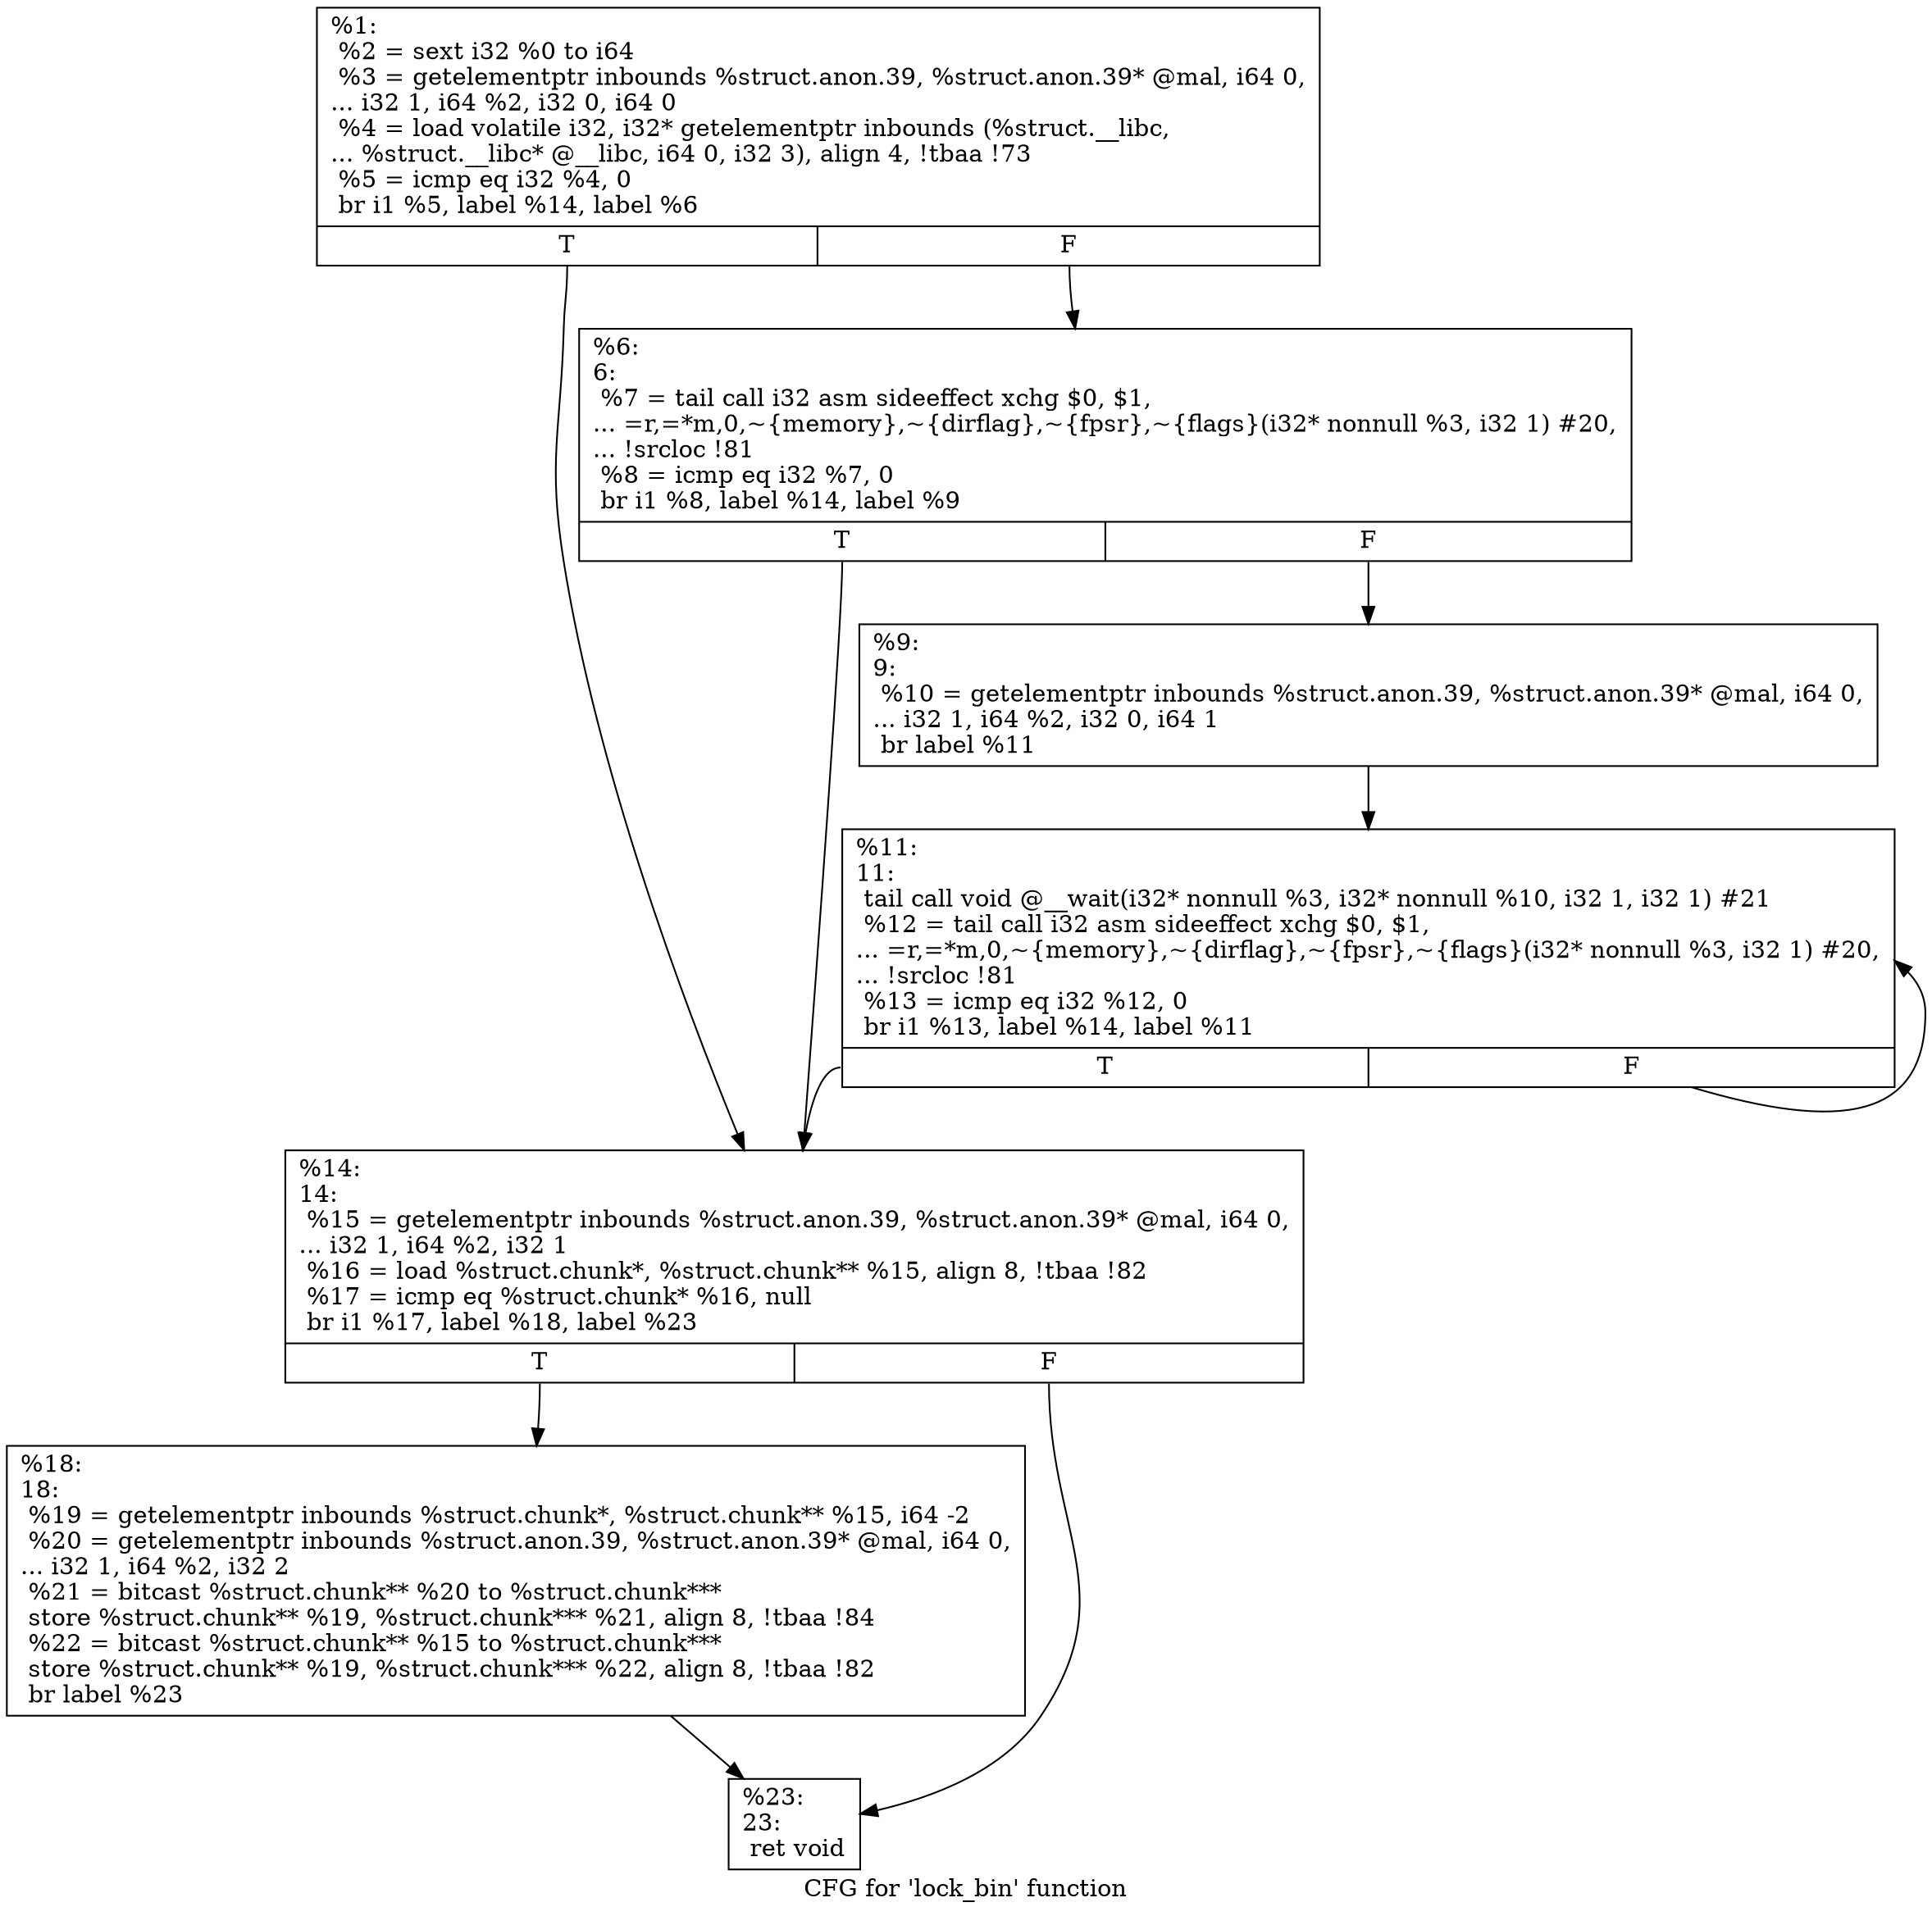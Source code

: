 digraph "CFG for 'lock_bin' function" {
	label="CFG for 'lock_bin' function";

	Node0x2320eb0 [shape=record,label="{%1:\l  %2 = sext i32 %0 to i64\l  %3 = getelementptr inbounds %struct.anon.39, %struct.anon.39* @mal, i64 0,\l... i32 1, i64 %2, i32 0, i64 0\l  %4 = load volatile i32, i32* getelementptr inbounds (%struct.__libc,\l... %struct.__libc* @__libc, i64 0, i32 3), align 4, !tbaa !73\l  %5 = icmp eq i32 %4, 0\l  br i1 %5, label %14, label %6\l|{<s0>T|<s1>F}}"];
	Node0x2320eb0:s0 -> Node0x22f7610;
	Node0x2320eb0:s1 -> Node0x22f7520;
	Node0x22f7520 [shape=record,label="{%6:\l6:                                                \l  %7 = tail call i32 asm sideeffect xchg $0, $1,\l... =r,=*m,0,~\{memory\},~\{dirflag\},~\{fpsr\},~\{flags\}(i32* nonnull %3, i32 1) #20,\l... !srcloc !81\l  %8 = icmp eq i32 %7, 0\l  br i1 %8, label %14, label %9\l|{<s0>T|<s1>F}}"];
	Node0x22f7520:s0 -> Node0x22f7610;
	Node0x22f7520:s1 -> Node0x22f7570;
	Node0x22f7570 [shape=record,label="{%9:\l9:                                                \l  %10 = getelementptr inbounds %struct.anon.39, %struct.anon.39* @mal, i64 0,\l... i32 1, i64 %2, i32 0, i64 1\l  br label %11\l}"];
	Node0x22f7570 -> Node0x22f75c0;
	Node0x22f75c0 [shape=record,label="{%11:\l11:                                               \l  tail call void @__wait(i32* nonnull %3, i32* nonnull %10, i32 1, i32 1) #21\l  %12 = tail call i32 asm sideeffect xchg $0, $1,\l... =r,=*m,0,~\{memory\},~\{dirflag\},~\{fpsr\},~\{flags\}(i32* nonnull %3, i32 1) #20,\l... !srcloc !81\l  %13 = icmp eq i32 %12, 0\l  br i1 %13, label %14, label %11\l|{<s0>T|<s1>F}}"];
	Node0x22f75c0:s0 -> Node0x22f7610;
	Node0x22f75c0:s1 -> Node0x22f75c0;
	Node0x22f7610 [shape=record,label="{%14:\l14:                                               \l  %15 = getelementptr inbounds %struct.anon.39, %struct.anon.39* @mal, i64 0,\l... i32 1, i64 %2, i32 1\l  %16 = load %struct.chunk*, %struct.chunk** %15, align 8, !tbaa !82\l  %17 = icmp eq %struct.chunk* %16, null\l  br i1 %17, label %18, label %23\l|{<s0>T|<s1>F}}"];
	Node0x22f7610:s0 -> Node0x22f7660;
	Node0x22f7610:s1 -> Node0x22f76b0;
	Node0x22f7660 [shape=record,label="{%18:\l18:                                               \l  %19 = getelementptr inbounds %struct.chunk*, %struct.chunk** %15, i64 -2\l  %20 = getelementptr inbounds %struct.anon.39, %struct.anon.39* @mal, i64 0,\l... i32 1, i64 %2, i32 2\l  %21 = bitcast %struct.chunk** %20 to %struct.chunk***\l  store %struct.chunk** %19, %struct.chunk*** %21, align 8, !tbaa !84\l  %22 = bitcast %struct.chunk** %15 to %struct.chunk***\l  store %struct.chunk** %19, %struct.chunk*** %22, align 8, !tbaa !82\l  br label %23\l}"];
	Node0x22f7660 -> Node0x22f76b0;
	Node0x22f76b0 [shape=record,label="{%23:\l23:                                               \l  ret void\l}"];
}
